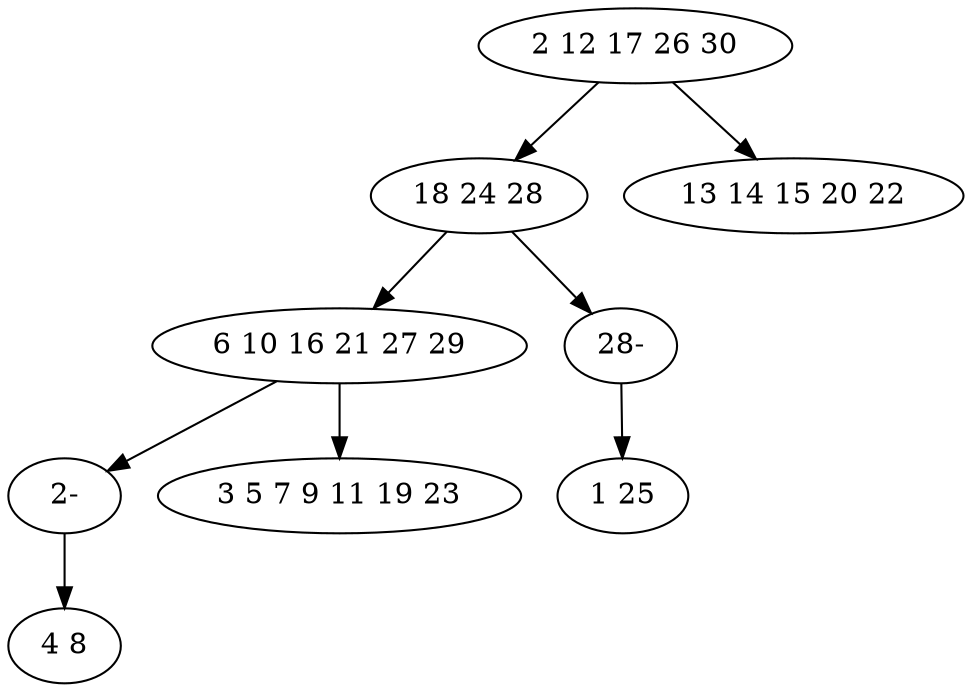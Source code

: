 digraph true_tree {
	"0" -> "1"
	"1" -> "2"
	"0" -> "3"
	"1" -> "8"
	"2" -> "7"
	"2" -> "6"
	"7" -> "5"
	"8" -> "4"
	"0" [label="2 12 17 26 30"];
	"1" [label="18 24 28"];
	"2" [label="6 10 16 21 27 29"];
	"3" [label="13 14 15 20 22"];
	"4" [label="1 25"];
	"5" [label="4 8"];
	"6" [label="3 5 7 9 11 19 23"];
	"7" [label="2-"];
	"8" [label="28-"];
}
